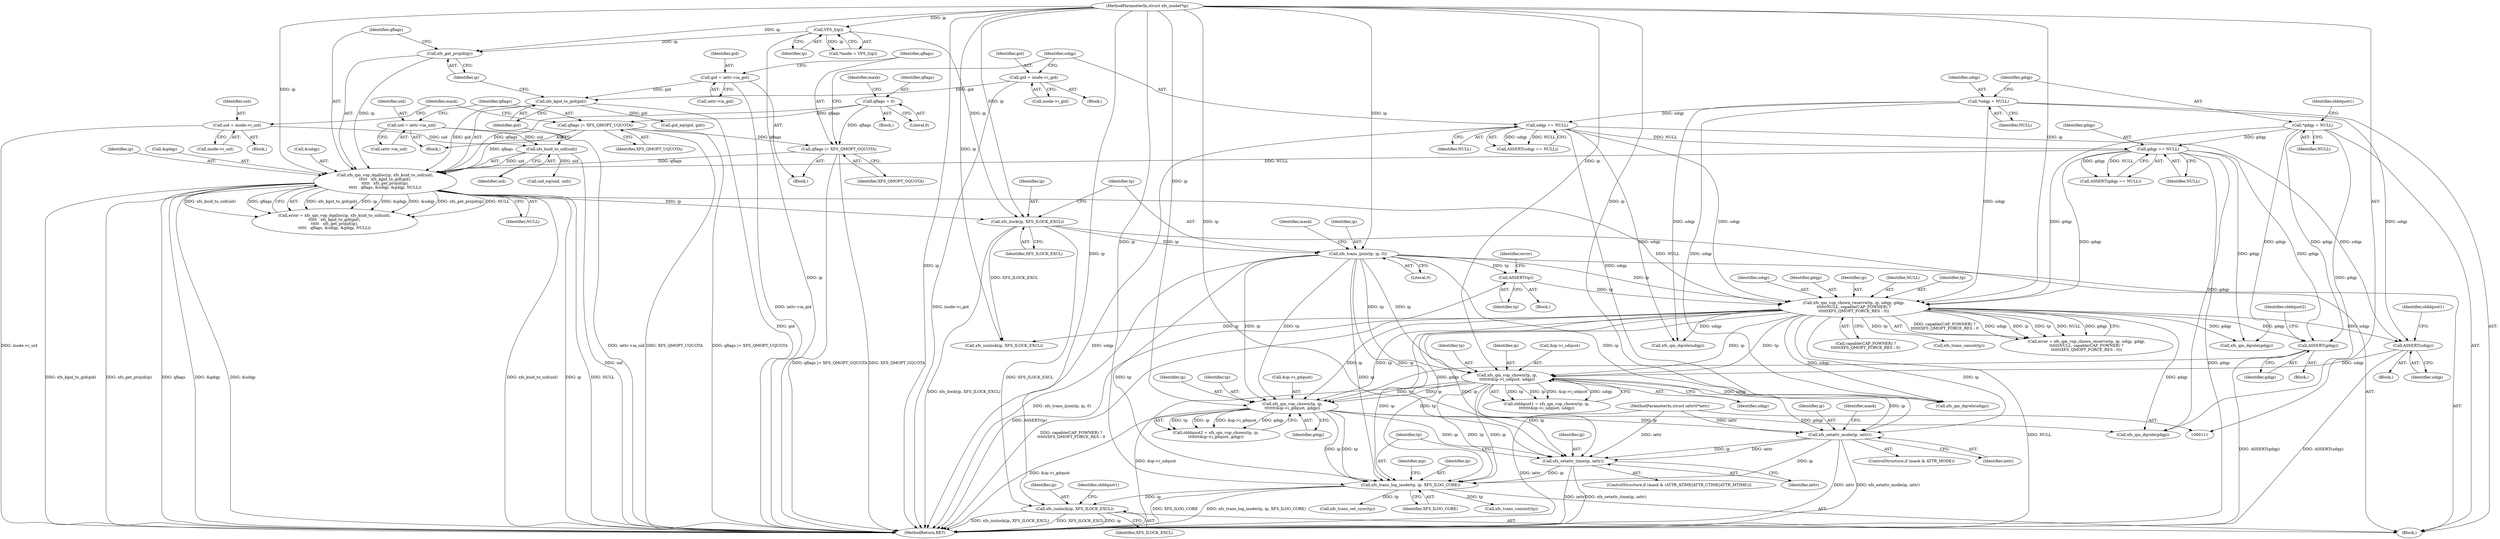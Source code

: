 digraph "0_linux_1fb254aa983bf190cfd685d40c64a480a9bafaee@pointer" {
"1000518" [label="(Call,xfs_iunlock(ip, XFS_ILOCK_EXCL))"];
"1000499" [label="(Call,xfs_trans_log_inode(tp, ip, XFS_ILOG_CORE))"];
"1000460" [label="(Call,xfs_qm_vop_chown(tp, ip,\n\t\t\t\t\t\t\t&ip->i_gdquot, gdqp))"];
"1000281" [label="(Call,xfs_trans_ijoin(tp, ip, 0))"];
"1000278" [label="(Call,xfs_ilock(ip, XFS_ILOCK_EXCL))"];
"1000125" [label="(Call,VFS_I(ip))"];
"1000112" [label="(MethodParameterIn,struct xfs_inode\t*ip)"];
"1000243" [label="(Call,xfs_qm_vop_dqalloc(ip, xfs_kuid_to_uid(uid),\n\t\t\t\t\t   xfs_kgid_to_gid(gid),\n\t\t\t\t\t   xfs_get_projid(ip),\n\t\t\t\t\t   qflags, &udqp, &gdqp, NULL))"];
"1000249" [label="(Call,xfs_get_projid(ip))"];
"1000245" [label="(Call,xfs_kuid_to_uid(uid))"];
"1000205" [label="(Call,uid = inode->i_uid)"];
"1000195" [label="(Call,uid = iattr->ia_uid)"];
"1000247" [label="(Call,xfs_kgid_to_gid(gid))"];
"1000218" [label="(Call,gid = iattr->ia_gid)"];
"1000228" [label="(Call,gid = inode->i_gid)"];
"1000200" [label="(Call,qflags |= XFS_QMOPT_UQUOTA)"];
"1000184" [label="(Call,qflags = 0)"];
"1000223" [label="(Call,qflags |= XFS_QMOPT_GQUOTA)"];
"1000238" [label="(Call,gdqp == NULL)"];
"1000156" [label="(Call,*gdqp = NULL)"];
"1000234" [label="(Call,udqp == NULL)"];
"1000152" [label="(Call,*udqp = NULL)"];
"1000408" [label="(Call,xfs_qm_vop_chown(tp, ip,\n\t\t\t\t\t\t\t&ip->i_udquot, udqp))"];
"1000346" [label="(Call,xfs_qm_vop_chown_reserve(tp, ip, udqp, gdqp,\n\t\t\t\t\t\tNULL, capable(CAP_FOWNER) ?\n\t\t\t\t\t\tXFS_QMOPT_FORCE_RES : 0))"];
"1000342" [label="(Call,ASSERT(tp))"];
"1000404" [label="(Call,ASSERT(udqp))"];
"1000456" [label="(Call,ASSERT(gdqp))"];
"1000485" [label="(Call,xfs_setattr_mode(ip, iattr))"];
"1000113" [label="(MethodParameterIn,struct iattr\t\t*iattr)"];
"1000496" [label="(Call,xfs_setattr_time(ip, iattr))"];
"1000249" [label="(Call,xfs_get_projid(ip))"];
"1000460" [label="(Call,xfs_qm_vop_chown(tp, ip,\n\t\t\t\t\t\t\t&ip->i_gdquot, gdqp))"];
"1000516" [label="(Call,xfs_trans_commit(tp))"];
"1000486" [label="(Identifier,ip)"];
"1000186" [label="(Literal,0)"];
"1000287" [label="(Identifier,mask)"];
"1000569" [label="(MethodReturn,RET)"];
"1000234" [label="(Call,udqp == NULL)"];
"1000498" [label="(Identifier,iattr)"];
"1000346" [label="(Call,xfs_qm_vop_chown_reserve(tp, ip, udqp, gdqp,\n\t\t\t\t\t\tNULL, capable(CAP_FOWNER) ?\n\t\t\t\t\t\tXFS_QMOPT_FORCE_RES : 0))"];
"1000409" [label="(Identifier,tp)"];
"1000456" [label="(Call,ASSERT(gdqp))"];
"1000194" [label="(Block,)"];
"1000190" [label="(Identifier,mask)"];
"1000410" [label="(Identifier,ip)"];
"1000281" [label="(Call,xfs_trans_ijoin(tp, ip, 0))"];
"1000343" [label="(Identifier,tp)"];
"1000512" [label="(Call,xfs_trans_set_sync(tp))"];
"1000225" [label="(Identifier,XFS_QMOPT_GQUOTA)"];
"1000254" [label="(Call,&gdqp)"];
"1000158" [label="(Identifier,NULL)"];
"1000112" [label="(MethodParameterIn,struct xfs_inode\t*ip)"];
"1000341" [label="(Block,)"];
"1000500" [label="(Identifier,tp)"];
"1000351" [label="(Identifier,NULL)"];
"1000458" [label="(Call,olddquot2 = xfs_qm_vop_chown(tp, ip,\n\t\t\t\t\t\t\t&ip->i_gdquot, gdqp))"];
"1000213" [label="(Identifier,mask)"];
"1000488" [label="(ControlStructure,if (mask & (ATTR_ATIME|ATTR_CTIME|ATTR_MTIME)))"];
"1000251" [label="(Identifier,qflags)"];
"1000207" [label="(Call,inode->i_uid)"];
"1000205" [label="(Call,uid = inode->i_uid)"];
"1000279" [label="(Identifier,ip)"];
"1000431" [label="(Call,gid_eq(igid, gid))"];
"1000202" [label="(Identifier,XFS_QMOPT_UQUOTA)"];
"1000201" [label="(Identifier,qflags)"];
"1000154" [label="(Identifier,NULL)"];
"1000407" [label="(Identifier,olddquot1)"];
"1000499" [label="(Call,xfs_trans_log_inode(tp, ip, XFS_ILOG_CORE))"];
"1000404" [label="(Call,ASSERT(udqp))"];
"1000347" [label="(Identifier,tp)"];
"1000256" [label="(Identifier,NULL)"];
"1000219" [label="(Identifier,gid)"];
"1000283" [label="(Identifier,ip)"];
"1000565" [label="(Call,xfs_qm_dqrele(gdqp))"];
"1000504" [label="(Identifier,mp)"];
"1000240" [label="(Identifier,NULL)"];
"1000563" [label="(Call,xfs_qm_dqrele(udqp))"];
"1000278" [label="(Call,xfs_ilock(ip, XFS_ILOCK_EXCL))"];
"1000462" [label="(Identifier,ip)"];
"1000559" [label="(Call,xfs_iunlock(ip, XFS_ILOCK_EXCL))"];
"1000487" [label="(Identifier,iattr)"];
"1000237" [label="(Call,ASSERT(gdqp == NULL))"];
"1000352" [label="(Call,capable(CAP_FOWNER) ?\n\t\t\t\t\t\tXFS_QMOPT_FORCE_RES : 0)"];
"1000284" [label="(Literal,0)"];
"1000206" [label="(Identifier,uid)"];
"1000245" [label="(Call,xfs_kuid_to_uid(uid))"];
"1000525" [label="(Call,xfs_qm_dqrele(udqp))"];
"1000485" [label="(Call,xfs_setattr_mode(ip, iattr))"];
"1000230" [label="(Call,inode->i_gid)"];
"1000457" [label="(Identifier,gdqp)"];
"1000415" [label="(Identifier,udqp)"];
"1000557" [label="(Call,xfs_trans_cancel(tp))"];
"1000502" [label="(Identifier,XFS_ILOG_CORE)"];
"1000252" [label="(Call,&udqp)"];
"1000196" [label="(Identifier,uid)"];
"1000411" [label="(Call,&ip->i_udquot)"];
"1000527" [label="(Call,xfs_qm_dqrele(gdqp))"];
"1000223" [label="(Call,qflags |= XFS_QMOPT_GQUOTA)"];
"1000229" [label="(Identifier,gid)"];
"1000157" [label="(Identifier,gdqp)"];
"1000349" [label="(Identifier,udqp)"];
"1000153" [label="(Identifier,udqp)"];
"1000518" [label="(Call,xfs_iunlock(ip, XFS_ILOCK_EXCL))"];
"1000156" [label="(Call,*gdqp = NULL)"];
"1000461" [label="(Identifier,tp)"];
"1000182" [label="(Block,)"];
"1000123" [label="(Call,*inode = VFS_I(ip))"];
"1000490" [label="(Identifier,mask)"];
"1000113" [label="(MethodParameterIn,struct iattr\t\t*iattr)"];
"1000344" [label="(Call,error = xfs_qm_vop_chown_reserve(tp, ip, udqp, gdqp,\n\t\t\t\t\t\tNULL, capable(CAP_FOWNER) ?\n\t\t\t\t\t\tXFS_QMOPT_FORCE_RES : 0))"];
"1000241" [label="(Call,error = xfs_qm_vop_dqalloc(ip, xfs_kuid_to_uid(uid),\n\t\t\t\t\t   xfs_kgid_to_gid(gid),\n\t\t\t\t\t   xfs_get_projid(ip),\n\t\t\t\t\t   qflags, &udqp, &gdqp, NULL))"];
"1000185" [label="(Identifier,qflags)"];
"1000235" [label="(Identifier,udqp)"];
"1000161" [label="(Identifier,olddquot1)"];
"1000350" [label="(Identifier,gdqp)"];
"1000236" [label="(Identifier,NULL)"];
"1000342" [label="(Call,ASSERT(tp))"];
"1000282" [label="(Identifier,tp)"];
"1000408" [label="(Call,xfs_qm_vop_chown(tp, ip,\n\t\t\t\t\t\t\t&ip->i_udquot, udqp))"];
"1000247" [label="(Call,xfs_kgid_to_gid(gid))"];
"1000204" [label="(Block,)"];
"1000218" [label="(Call,gid = iattr->ia_gid)"];
"1000497" [label="(Identifier,ip)"];
"1000399" [label="(Block,)"];
"1000522" [label="(Identifier,olddquot1)"];
"1000184" [label="(Call,qflags = 0)"];
"1000520" [label="(Identifier,XFS_ILOCK_EXCL)"];
"1000406" [label="(Call,olddquot1 = xfs_qm_vop_chown(tp, ip,\n\t\t\t\t\t\t\t&ip->i_udquot, udqp))"];
"1000195" [label="(Call,uid = iattr->ia_uid)"];
"1000481" [label="(ControlStructure,if (mask & ATTR_MODE))"];
"1000459" [label="(Identifier,olddquot2)"];
"1000463" [label="(Call,&ip->i_gdquot)"];
"1000519" [label="(Identifier,ip)"];
"1000238" [label="(Call,gdqp == NULL)"];
"1000496" [label="(Call,xfs_setattr_time(ip, iattr))"];
"1000246" [label="(Identifier,uid)"];
"1000239" [label="(Identifier,gdqp)"];
"1000280" [label="(Identifier,XFS_ILOCK_EXCL)"];
"1000228" [label="(Call,gid = inode->i_gid)"];
"1000389" [label="(Call,uid_eq(iuid, uid))"];
"1000115" [label="(Block,)"];
"1000348" [label="(Identifier,ip)"];
"1000224" [label="(Identifier,qflags)"];
"1000233" [label="(Call,ASSERT(udqp == NULL))"];
"1000244" [label="(Identifier,ip)"];
"1000467" [label="(Identifier,gdqp)"];
"1000197" [label="(Call,iattr->ia_uid)"];
"1000248" [label="(Identifier,gid)"];
"1000250" [label="(Identifier,ip)"];
"1000152" [label="(Call,*udqp = NULL)"];
"1000126" [label="(Identifier,ip)"];
"1000243" [label="(Call,xfs_qm_vop_dqalloc(ip, xfs_kuid_to_uid(uid),\n\t\t\t\t\t   xfs_kgid_to_gid(gid),\n\t\t\t\t\t   xfs_get_projid(ip),\n\t\t\t\t\t   qflags, &udqp, &gdqp, NULL))"];
"1000125" [label="(Call,VFS_I(ip))"];
"1000405" [label="(Identifier,udqp)"];
"1000227" [label="(Block,)"];
"1000220" [label="(Call,iattr->ia_gid)"];
"1000441" [label="(Block,)"];
"1000501" [label="(Identifier,ip)"];
"1000200" [label="(Call,qflags |= XFS_QMOPT_UQUOTA)"];
"1000345" [label="(Identifier,error)"];
"1000217" [label="(Block,)"];
"1000518" -> "1000115"  [label="AST: "];
"1000518" -> "1000520"  [label="CFG: "];
"1000519" -> "1000518"  [label="AST: "];
"1000520" -> "1000518"  [label="AST: "];
"1000522" -> "1000518"  [label="CFG: "];
"1000518" -> "1000569"  [label="DDG: XFS_ILOCK_EXCL"];
"1000518" -> "1000569"  [label="DDG: ip"];
"1000518" -> "1000569"  [label="DDG: xfs_iunlock(ip, XFS_ILOCK_EXCL)"];
"1000499" -> "1000518"  [label="DDG: ip"];
"1000112" -> "1000518"  [label="DDG: ip"];
"1000278" -> "1000518"  [label="DDG: XFS_ILOCK_EXCL"];
"1000499" -> "1000115"  [label="AST: "];
"1000499" -> "1000502"  [label="CFG: "];
"1000500" -> "1000499"  [label="AST: "];
"1000501" -> "1000499"  [label="AST: "];
"1000502" -> "1000499"  [label="AST: "];
"1000504" -> "1000499"  [label="CFG: "];
"1000499" -> "1000569"  [label="DDG: XFS_ILOG_CORE"];
"1000499" -> "1000569"  [label="DDG: xfs_trans_log_inode(tp, ip, XFS_ILOG_CORE)"];
"1000460" -> "1000499"  [label="DDG: tp"];
"1000460" -> "1000499"  [label="DDG: ip"];
"1000281" -> "1000499"  [label="DDG: tp"];
"1000281" -> "1000499"  [label="DDG: ip"];
"1000408" -> "1000499"  [label="DDG: tp"];
"1000408" -> "1000499"  [label="DDG: ip"];
"1000346" -> "1000499"  [label="DDG: tp"];
"1000346" -> "1000499"  [label="DDG: ip"];
"1000485" -> "1000499"  [label="DDG: ip"];
"1000496" -> "1000499"  [label="DDG: ip"];
"1000112" -> "1000499"  [label="DDG: ip"];
"1000499" -> "1000512"  [label="DDG: tp"];
"1000499" -> "1000516"  [label="DDG: tp"];
"1000460" -> "1000458"  [label="AST: "];
"1000460" -> "1000467"  [label="CFG: "];
"1000461" -> "1000460"  [label="AST: "];
"1000462" -> "1000460"  [label="AST: "];
"1000463" -> "1000460"  [label="AST: "];
"1000467" -> "1000460"  [label="AST: "];
"1000458" -> "1000460"  [label="CFG: "];
"1000460" -> "1000569"  [label="DDG: &ip->i_gdquot"];
"1000460" -> "1000458"  [label="DDG: tp"];
"1000460" -> "1000458"  [label="DDG: ip"];
"1000460" -> "1000458"  [label="DDG: &ip->i_gdquot"];
"1000460" -> "1000458"  [label="DDG: gdqp"];
"1000281" -> "1000460"  [label="DDG: tp"];
"1000281" -> "1000460"  [label="DDG: ip"];
"1000408" -> "1000460"  [label="DDG: tp"];
"1000408" -> "1000460"  [label="DDG: ip"];
"1000346" -> "1000460"  [label="DDG: tp"];
"1000346" -> "1000460"  [label="DDG: ip"];
"1000112" -> "1000460"  [label="DDG: ip"];
"1000456" -> "1000460"  [label="DDG: gdqp"];
"1000460" -> "1000485"  [label="DDG: ip"];
"1000460" -> "1000496"  [label="DDG: ip"];
"1000460" -> "1000527"  [label="DDG: gdqp"];
"1000281" -> "1000115"  [label="AST: "];
"1000281" -> "1000284"  [label="CFG: "];
"1000282" -> "1000281"  [label="AST: "];
"1000283" -> "1000281"  [label="AST: "];
"1000284" -> "1000281"  [label="AST: "];
"1000287" -> "1000281"  [label="CFG: "];
"1000281" -> "1000569"  [label="DDG: xfs_trans_ijoin(tp, ip, 0)"];
"1000278" -> "1000281"  [label="DDG: ip"];
"1000112" -> "1000281"  [label="DDG: ip"];
"1000281" -> "1000342"  [label="DDG: tp"];
"1000281" -> "1000346"  [label="DDG: ip"];
"1000281" -> "1000408"  [label="DDG: tp"];
"1000281" -> "1000408"  [label="DDG: ip"];
"1000281" -> "1000485"  [label="DDG: ip"];
"1000281" -> "1000496"  [label="DDG: ip"];
"1000278" -> "1000115"  [label="AST: "];
"1000278" -> "1000280"  [label="CFG: "];
"1000279" -> "1000278"  [label="AST: "];
"1000280" -> "1000278"  [label="AST: "];
"1000282" -> "1000278"  [label="CFG: "];
"1000278" -> "1000569"  [label="DDG: xfs_ilock(ip, XFS_ILOCK_EXCL)"];
"1000125" -> "1000278"  [label="DDG: ip"];
"1000243" -> "1000278"  [label="DDG: ip"];
"1000112" -> "1000278"  [label="DDG: ip"];
"1000278" -> "1000559"  [label="DDG: XFS_ILOCK_EXCL"];
"1000125" -> "1000123"  [label="AST: "];
"1000125" -> "1000126"  [label="CFG: "];
"1000126" -> "1000125"  [label="AST: "];
"1000123" -> "1000125"  [label="CFG: "];
"1000125" -> "1000569"  [label="DDG: ip"];
"1000125" -> "1000123"  [label="DDG: ip"];
"1000112" -> "1000125"  [label="DDG: ip"];
"1000125" -> "1000249"  [label="DDG: ip"];
"1000112" -> "1000111"  [label="AST: "];
"1000112" -> "1000569"  [label="DDG: ip"];
"1000112" -> "1000243"  [label="DDG: ip"];
"1000112" -> "1000249"  [label="DDG: ip"];
"1000112" -> "1000346"  [label="DDG: ip"];
"1000112" -> "1000408"  [label="DDG: ip"];
"1000112" -> "1000485"  [label="DDG: ip"];
"1000112" -> "1000496"  [label="DDG: ip"];
"1000112" -> "1000559"  [label="DDG: ip"];
"1000243" -> "1000241"  [label="AST: "];
"1000243" -> "1000256"  [label="CFG: "];
"1000244" -> "1000243"  [label="AST: "];
"1000245" -> "1000243"  [label="AST: "];
"1000247" -> "1000243"  [label="AST: "];
"1000249" -> "1000243"  [label="AST: "];
"1000251" -> "1000243"  [label="AST: "];
"1000252" -> "1000243"  [label="AST: "];
"1000254" -> "1000243"  [label="AST: "];
"1000256" -> "1000243"  [label="AST: "];
"1000241" -> "1000243"  [label="CFG: "];
"1000243" -> "1000569"  [label="DDG: qflags"];
"1000243" -> "1000569"  [label="DDG: &gdqp"];
"1000243" -> "1000569"  [label="DDG: &udqp"];
"1000243" -> "1000569"  [label="DDG: ip"];
"1000243" -> "1000569"  [label="DDG: xfs_kuid_to_uid(uid)"];
"1000243" -> "1000569"  [label="DDG: NULL"];
"1000243" -> "1000569"  [label="DDG: xfs_kgid_to_gid(gid)"];
"1000243" -> "1000569"  [label="DDG: xfs_get_projid(ip)"];
"1000243" -> "1000241"  [label="DDG: xfs_kgid_to_gid(gid)"];
"1000243" -> "1000241"  [label="DDG: ip"];
"1000243" -> "1000241"  [label="DDG: &gdqp"];
"1000243" -> "1000241"  [label="DDG: &udqp"];
"1000243" -> "1000241"  [label="DDG: xfs_get_projid(ip)"];
"1000243" -> "1000241"  [label="DDG: NULL"];
"1000243" -> "1000241"  [label="DDG: xfs_kuid_to_uid(uid)"];
"1000243" -> "1000241"  [label="DDG: qflags"];
"1000249" -> "1000243"  [label="DDG: ip"];
"1000245" -> "1000243"  [label="DDG: uid"];
"1000247" -> "1000243"  [label="DDG: gid"];
"1000200" -> "1000243"  [label="DDG: qflags"];
"1000184" -> "1000243"  [label="DDG: qflags"];
"1000223" -> "1000243"  [label="DDG: qflags"];
"1000238" -> "1000243"  [label="DDG: NULL"];
"1000243" -> "1000346"  [label="DDG: NULL"];
"1000249" -> "1000250"  [label="CFG: "];
"1000250" -> "1000249"  [label="AST: "];
"1000251" -> "1000249"  [label="CFG: "];
"1000245" -> "1000246"  [label="CFG: "];
"1000246" -> "1000245"  [label="AST: "];
"1000248" -> "1000245"  [label="CFG: "];
"1000245" -> "1000569"  [label="DDG: uid"];
"1000205" -> "1000245"  [label="DDG: uid"];
"1000195" -> "1000245"  [label="DDG: uid"];
"1000245" -> "1000389"  [label="DDG: uid"];
"1000205" -> "1000204"  [label="AST: "];
"1000205" -> "1000207"  [label="CFG: "];
"1000206" -> "1000205"  [label="AST: "];
"1000207" -> "1000205"  [label="AST: "];
"1000213" -> "1000205"  [label="CFG: "];
"1000205" -> "1000569"  [label="DDG: inode->i_uid"];
"1000195" -> "1000194"  [label="AST: "];
"1000195" -> "1000197"  [label="CFG: "];
"1000196" -> "1000195"  [label="AST: "];
"1000197" -> "1000195"  [label="AST: "];
"1000201" -> "1000195"  [label="CFG: "];
"1000195" -> "1000569"  [label="DDG: iattr->ia_uid"];
"1000247" -> "1000248"  [label="CFG: "];
"1000248" -> "1000247"  [label="AST: "];
"1000250" -> "1000247"  [label="CFG: "];
"1000247" -> "1000569"  [label="DDG: gid"];
"1000218" -> "1000247"  [label="DDG: gid"];
"1000228" -> "1000247"  [label="DDG: gid"];
"1000247" -> "1000431"  [label="DDG: gid"];
"1000218" -> "1000217"  [label="AST: "];
"1000218" -> "1000220"  [label="CFG: "];
"1000219" -> "1000218"  [label="AST: "];
"1000220" -> "1000218"  [label="AST: "];
"1000224" -> "1000218"  [label="CFG: "];
"1000218" -> "1000569"  [label="DDG: iattr->ia_gid"];
"1000228" -> "1000227"  [label="AST: "];
"1000228" -> "1000230"  [label="CFG: "];
"1000229" -> "1000228"  [label="AST: "];
"1000230" -> "1000228"  [label="AST: "];
"1000235" -> "1000228"  [label="CFG: "];
"1000228" -> "1000569"  [label="DDG: inode->i_gid"];
"1000200" -> "1000194"  [label="AST: "];
"1000200" -> "1000202"  [label="CFG: "];
"1000201" -> "1000200"  [label="AST: "];
"1000202" -> "1000200"  [label="AST: "];
"1000213" -> "1000200"  [label="CFG: "];
"1000200" -> "1000569"  [label="DDG: qflags |= XFS_QMOPT_UQUOTA"];
"1000200" -> "1000569"  [label="DDG: XFS_QMOPT_UQUOTA"];
"1000184" -> "1000200"  [label="DDG: qflags"];
"1000200" -> "1000223"  [label="DDG: qflags"];
"1000184" -> "1000182"  [label="AST: "];
"1000184" -> "1000186"  [label="CFG: "];
"1000185" -> "1000184"  [label="AST: "];
"1000186" -> "1000184"  [label="AST: "];
"1000190" -> "1000184"  [label="CFG: "];
"1000184" -> "1000223"  [label="DDG: qflags"];
"1000223" -> "1000217"  [label="AST: "];
"1000223" -> "1000225"  [label="CFG: "];
"1000224" -> "1000223"  [label="AST: "];
"1000225" -> "1000223"  [label="AST: "];
"1000235" -> "1000223"  [label="CFG: "];
"1000223" -> "1000569"  [label="DDG: XFS_QMOPT_GQUOTA"];
"1000223" -> "1000569"  [label="DDG: qflags |= XFS_QMOPT_GQUOTA"];
"1000238" -> "1000237"  [label="AST: "];
"1000238" -> "1000240"  [label="CFG: "];
"1000239" -> "1000238"  [label="AST: "];
"1000240" -> "1000238"  [label="AST: "];
"1000237" -> "1000238"  [label="CFG: "];
"1000238" -> "1000569"  [label="DDG: gdqp"];
"1000238" -> "1000237"  [label="DDG: gdqp"];
"1000238" -> "1000237"  [label="DDG: NULL"];
"1000156" -> "1000238"  [label="DDG: gdqp"];
"1000234" -> "1000238"  [label="DDG: NULL"];
"1000238" -> "1000346"  [label="DDG: gdqp"];
"1000238" -> "1000456"  [label="DDG: gdqp"];
"1000238" -> "1000527"  [label="DDG: gdqp"];
"1000238" -> "1000565"  [label="DDG: gdqp"];
"1000156" -> "1000115"  [label="AST: "];
"1000156" -> "1000158"  [label="CFG: "];
"1000157" -> "1000156"  [label="AST: "];
"1000158" -> "1000156"  [label="AST: "];
"1000161" -> "1000156"  [label="CFG: "];
"1000156" -> "1000346"  [label="DDG: gdqp"];
"1000156" -> "1000456"  [label="DDG: gdqp"];
"1000156" -> "1000527"  [label="DDG: gdqp"];
"1000156" -> "1000565"  [label="DDG: gdqp"];
"1000234" -> "1000233"  [label="AST: "];
"1000234" -> "1000236"  [label="CFG: "];
"1000235" -> "1000234"  [label="AST: "];
"1000236" -> "1000234"  [label="AST: "];
"1000233" -> "1000234"  [label="CFG: "];
"1000234" -> "1000569"  [label="DDG: udqp"];
"1000234" -> "1000233"  [label="DDG: udqp"];
"1000234" -> "1000233"  [label="DDG: NULL"];
"1000152" -> "1000234"  [label="DDG: udqp"];
"1000234" -> "1000346"  [label="DDG: udqp"];
"1000234" -> "1000404"  [label="DDG: udqp"];
"1000234" -> "1000525"  [label="DDG: udqp"];
"1000234" -> "1000563"  [label="DDG: udqp"];
"1000152" -> "1000115"  [label="AST: "];
"1000152" -> "1000154"  [label="CFG: "];
"1000153" -> "1000152"  [label="AST: "];
"1000154" -> "1000152"  [label="AST: "];
"1000157" -> "1000152"  [label="CFG: "];
"1000152" -> "1000346"  [label="DDG: udqp"];
"1000152" -> "1000404"  [label="DDG: udqp"];
"1000152" -> "1000525"  [label="DDG: udqp"];
"1000152" -> "1000563"  [label="DDG: udqp"];
"1000408" -> "1000406"  [label="AST: "];
"1000408" -> "1000415"  [label="CFG: "];
"1000409" -> "1000408"  [label="AST: "];
"1000410" -> "1000408"  [label="AST: "];
"1000411" -> "1000408"  [label="AST: "];
"1000415" -> "1000408"  [label="AST: "];
"1000406" -> "1000408"  [label="CFG: "];
"1000408" -> "1000569"  [label="DDG: &ip->i_udquot"];
"1000408" -> "1000406"  [label="DDG: tp"];
"1000408" -> "1000406"  [label="DDG: ip"];
"1000408" -> "1000406"  [label="DDG: &ip->i_udquot"];
"1000408" -> "1000406"  [label="DDG: udqp"];
"1000346" -> "1000408"  [label="DDG: tp"];
"1000346" -> "1000408"  [label="DDG: ip"];
"1000404" -> "1000408"  [label="DDG: udqp"];
"1000408" -> "1000485"  [label="DDG: ip"];
"1000408" -> "1000496"  [label="DDG: ip"];
"1000408" -> "1000525"  [label="DDG: udqp"];
"1000346" -> "1000344"  [label="AST: "];
"1000346" -> "1000352"  [label="CFG: "];
"1000347" -> "1000346"  [label="AST: "];
"1000348" -> "1000346"  [label="AST: "];
"1000349" -> "1000346"  [label="AST: "];
"1000350" -> "1000346"  [label="AST: "];
"1000351" -> "1000346"  [label="AST: "];
"1000352" -> "1000346"  [label="AST: "];
"1000344" -> "1000346"  [label="CFG: "];
"1000346" -> "1000569"  [label="DDG: NULL"];
"1000346" -> "1000569"  [label="DDG: capable(CAP_FOWNER) ?\n\t\t\t\t\t\tXFS_QMOPT_FORCE_RES : 0"];
"1000346" -> "1000344"  [label="DDG: capable(CAP_FOWNER) ?\n\t\t\t\t\t\tXFS_QMOPT_FORCE_RES : 0"];
"1000346" -> "1000344"  [label="DDG: udqp"];
"1000346" -> "1000344"  [label="DDG: ip"];
"1000346" -> "1000344"  [label="DDG: tp"];
"1000346" -> "1000344"  [label="DDG: NULL"];
"1000346" -> "1000344"  [label="DDG: gdqp"];
"1000342" -> "1000346"  [label="DDG: tp"];
"1000346" -> "1000404"  [label="DDG: udqp"];
"1000346" -> "1000456"  [label="DDG: gdqp"];
"1000346" -> "1000485"  [label="DDG: ip"];
"1000346" -> "1000496"  [label="DDG: ip"];
"1000346" -> "1000525"  [label="DDG: udqp"];
"1000346" -> "1000527"  [label="DDG: gdqp"];
"1000346" -> "1000557"  [label="DDG: tp"];
"1000346" -> "1000559"  [label="DDG: ip"];
"1000346" -> "1000563"  [label="DDG: udqp"];
"1000346" -> "1000565"  [label="DDG: gdqp"];
"1000342" -> "1000341"  [label="AST: "];
"1000342" -> "1000343"  [label="CFG: "];
"1000343" -> "1000342"  [label="AST: "];
"1000345" -> "1000342"  [label="CFG: "];
"1000342" -> "1000569"  [label="DDG: ASSERT(tp)"];
"1000404" -> "1000399"  [label="AST: "];
"1000404" -> "1000405"  [label="CFG: "];
"1000405" -> "1000404"  [label="AST: "];
"1000407" -> "1000404"  [label="CFG: "];
"1000404" -> "1000569"  [label="DDG: ASSERT(udqp)"];
"1000456" -> "1000441"  [label="AST: "];
"1000456" -> "1000457"  [label="CFG: "];
"1000457" -> "1000456"  [label="AST: "];
"1000459" -> "1000456"  [label="CFG: "];
"1000456" -> "1000569"  [label="DDG: ASSERT(gdqp)"];
"1000485" -> "1000481"  [label="AST: "];
"1000485" -> "1000487"  [label="CFG: "];
"1000486" -> "1000485"  [label="AST: "];
"1000487" -> "1000485"  [label="AST: "];
"1000490" -> "1000485"  [label="CFG: "];
"1000485" -> "1000569"  [label="DDG: iattr"];
"1000485" -> "1000569"  [label="DDG: xfs_setattr_mode(ip, iattr)"];
"1000113" -> "1000485"  [label="DDG: iattr"];
"1000485" -> "1000496"  [label="DDG: ip"];
"1000485" -> "1000496"  [label="DDG: iattr"];
"1000113" -> "1000111"  [label="AST: "];
"1000113" -> "1000569"  [label="DDG: iattr"];
"1000113" -> "1000496"  [label="DDG: iattr"];
"1000496" -> "1000488"  [label="AST: "];
"1000496" -> "1000498"  [label="CFG: "];
"1000497" -> "1000496"  [label="AST: "];
"1000498" -> "1000496"  [label="AST: "];
"1000500" -> "1000496"  [label="CFG: "];
"1000496" -> "1000569"  [label="DDG: iattr"];
"1000496" -> "1000569"  [label="DDG: xfs_setattr_time(ip, iattr)"];
}
